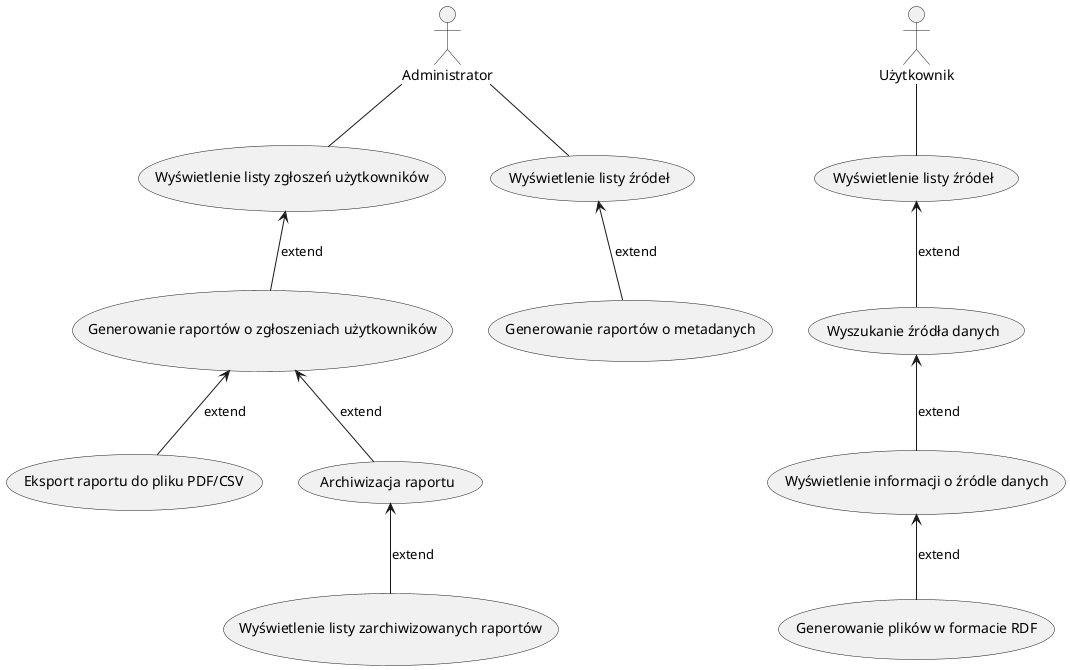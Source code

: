 @startuml Generowanie raportów i analiz

actor "Administrator" as Admin
actor "Użytkownik" as User

usecase "Wyświetlenie listy zgłoszeń użytkowników" as UC1
usecase "Generowanie raportów o zgłoszeniach użytkowników" as UC2
usecase "Eksport raportu do pliku PDF/CSV" as UC3
usecase "Archiwizacja raportu" as UC4
usecase "Wyświetlenie listy zarchiwizowanych raportów" as UC5
usecase "Wyświetlenie listy źródeł" as UC6
usecase "Wyświetlenie listy źródeł" as UC6user
usecase "Generowanie raportów o metadanych" as UC7
usecase "Wyświetlenie informacji o źródle danych" as UC8
usecase "Wyszukanie źródła danych" as UC9
usecase "Generowanie plików w formacie RDF" as UC10

Admin -- UC1
UC1 <-- UC2 : extend
UC2 <-- UC3 : extend
UC2 <-- UC4 : extend
UC4 <-- UC5 : extend

Admin -- UC6
UC6 <-- UC7 : extend

User -- UC6user
UC6user <-- UC9 : extend
UC9 <-- UC8 : extend
UC8 <-- UC10 : extend

@enduml
